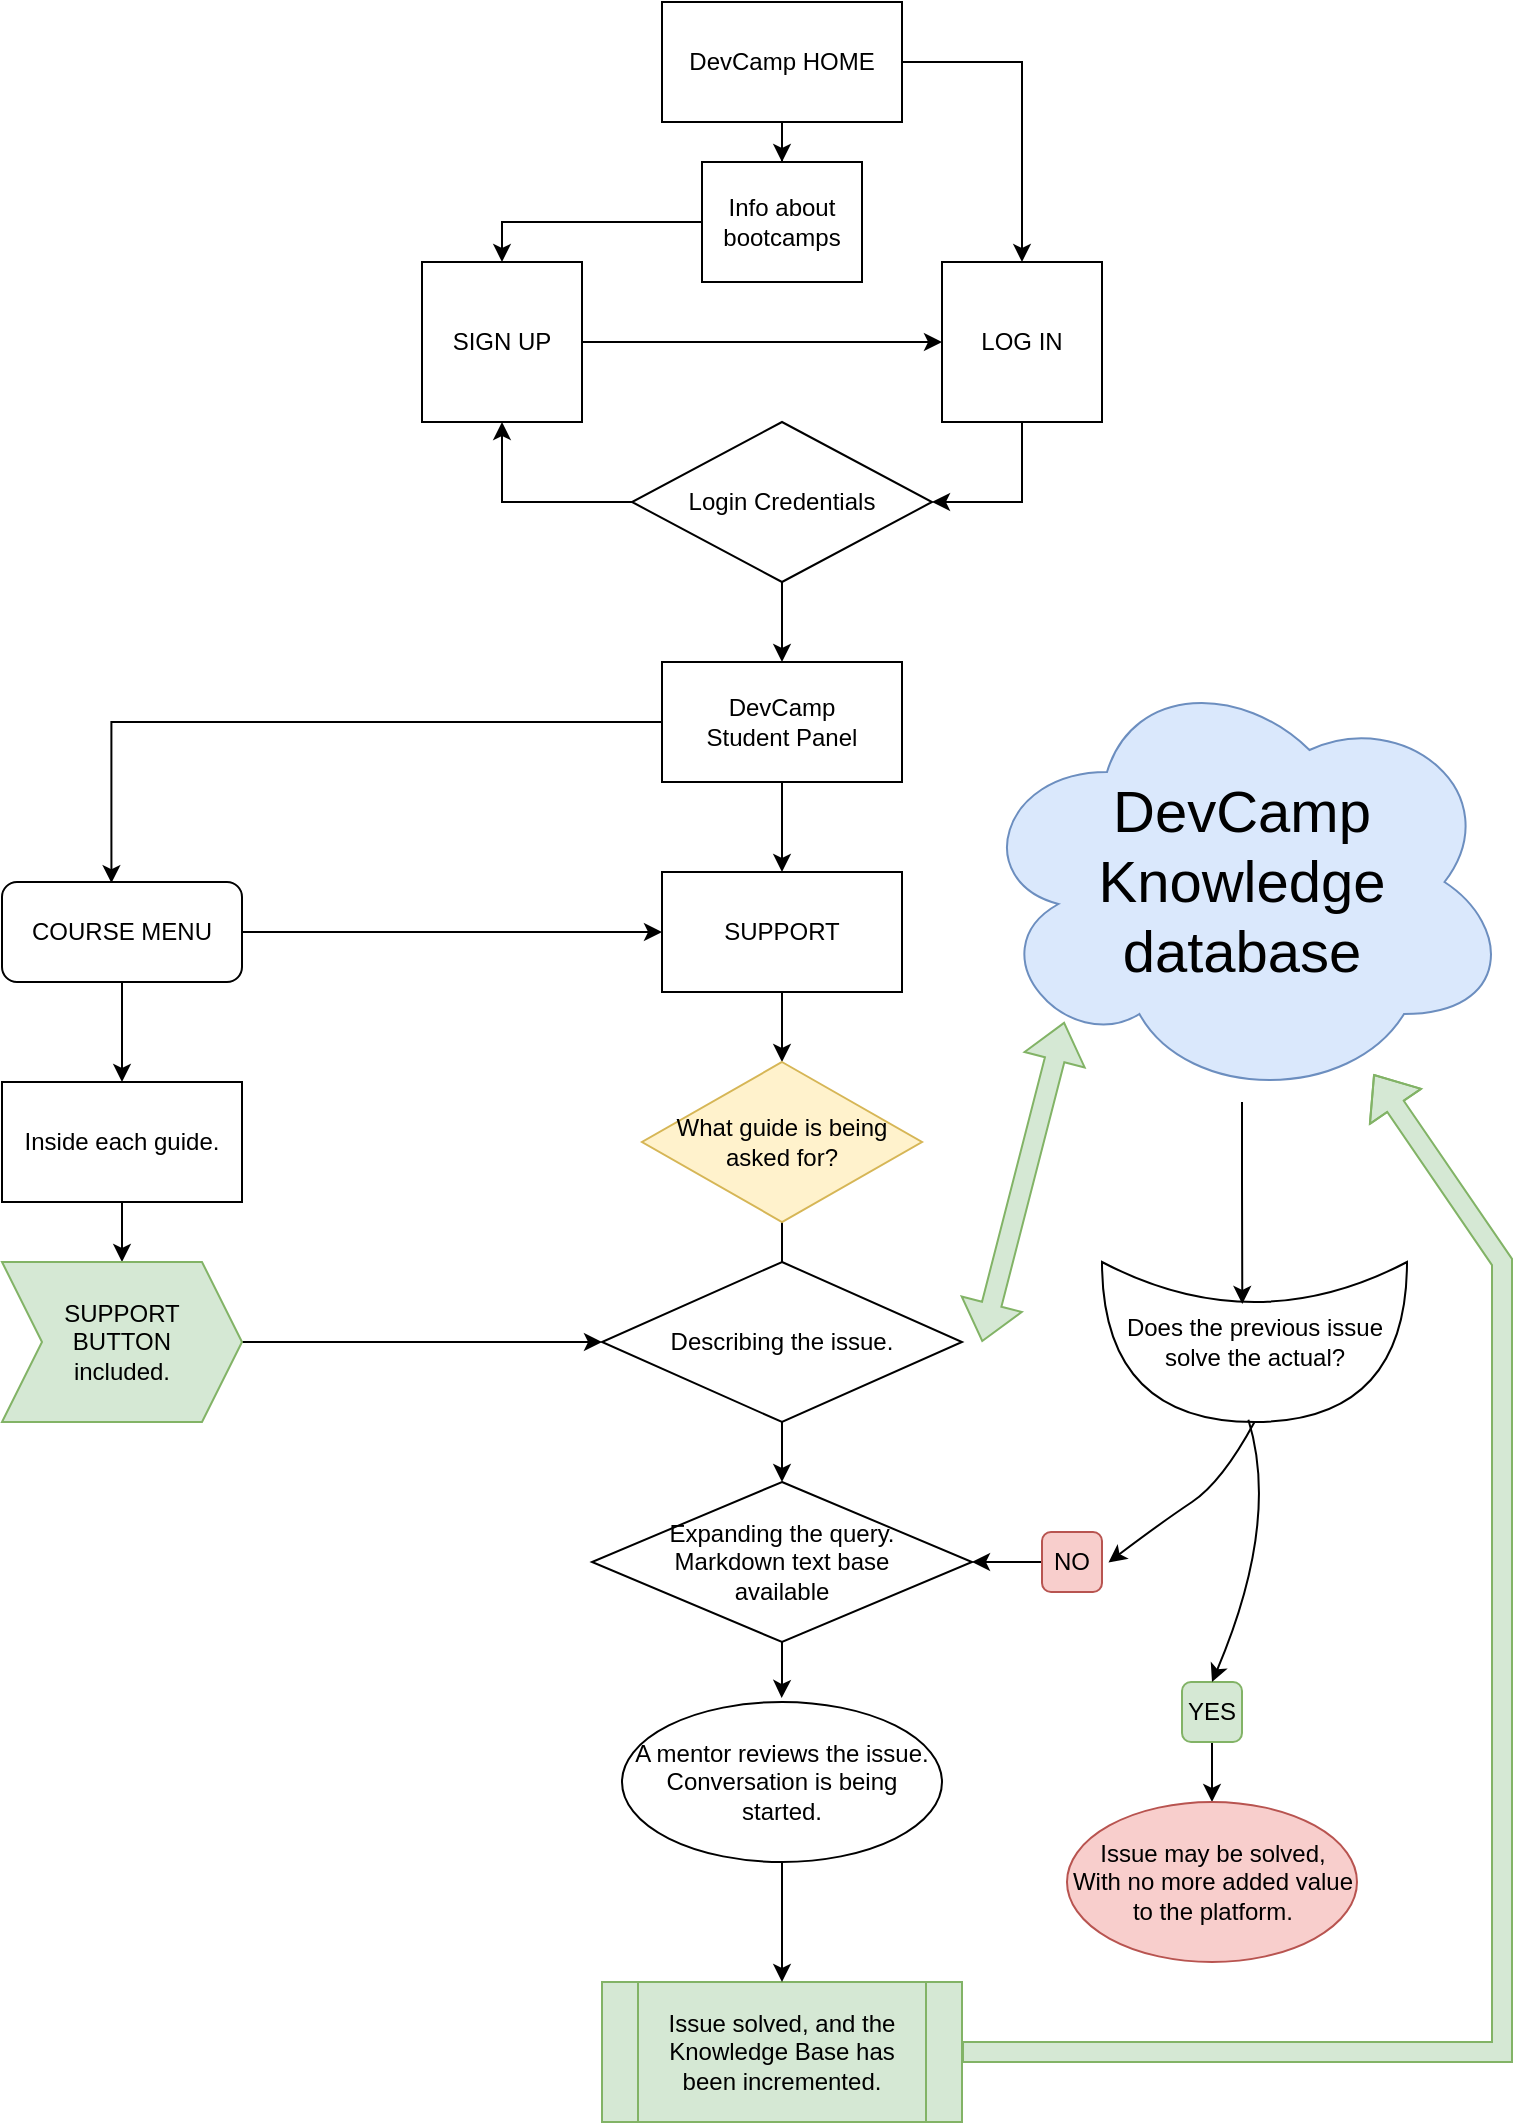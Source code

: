 <mxfile version="26.0.10">
  <diagram name="Page-1" id="NHwyPLsdt4Yi8a2vpx8V">
    <mxGraphModel dx="767" dy="418" grid="1" gridSize="10" guides="1" tooltips="1" connect="1" arrows="1" fold="1" page="1" pageScale="1" pageWidth="850" pageHeight="1100" math="0" shadow="0">
      <root>
        <mxCell id="0" />
        <mxCell id="1" parent="0" />
        <mxCell id="g05ml1coIvOVpddrquhV-22" style="edgeStyle=orthogonalEdgeStyle;rounded=0;orthogonalLoop=1;jettySize=auto;html=1;entryX=0.5;entryY=0;entryDx=0;entryDy=0;" edge="1" parent="1" source="g05ml1coIvOVpddrquhV-8" target="g05ml1coIvOVpddrquhV-19">
          <mxGeometry relative="1" as="geometry" />
        </mxCell>
        <mxCell id="g05ml1coIvOVpddrquhV-24" style="edgeStyle=orthogonalEdgeStyle;rounded=0;orthogonalLoop=1;jettySize=auto;html=1;entryX=0.5;entryY=0;entryDx=0;entryDy=0;" edge="1" parent="1" source="g05ml1coIvOVpddrquhV-8" target="g05ml1coIvOVpddrquhV-10">
          <mxGeometry relative="1" as="geometry" />
        </mxCell>
        <mxCell id="g05ml1coIvOVpddrquhV-8" value="DevCamp HOME" style="rounded=0;whiteSpace=wrap;html=1;" vertex="1" parent="1">
          <mxGeometry x="360" y="30" width="120" height="60" as="geometry" />
        </mxCell>
        <mxCell id="g05ml1coIvOVpddrquhV-25" style="edgeStyle=orthogonalEdgeStyle;rounded=0;orthogonalLoop=1;jettySize=auto;html=1;entryX=0;entryY=0.5;entryDx=0;entryDy=0;" edge="1" parent="1" source="g05ml1coIvOVpddrquhV-9" target="g05ml1coIvOVpddrquhV-10">
          <mxGeometry relative="1" as="geometry">
            <mxPoint x="490" y="200" as="targetPoint" />
          </mxGeometry>
        </mxCell>
        <mxCell id="g05ml1coIvOVpddrquhV-9" value="SIGN UP" style="whiteSpace=wrap;html=1;aspect=fixed;" vertex="1" parent="1">
          <mxGeometry x="240" y="160" width="80" height="80" as="geometry" />
        </mxCell>
        <mxCell id="g05ml1coIvOVpddrquhV-16" style="edgeStyle=orthogonalEdgeStyle;rounded=0;orthogonalLoop=1;jettySize=auto;html=1;exitX=0.5;exitY=1;exitDx=0;exitDy=0;entryX=1;entryY=0.5;entryDx=0;entryDy=0;" edge="1" parent="1" source="g05ml1coIvOVpddrquhV-10" target="g05ml1coIvOVpddrquhV-11">
          <mxGeometry relative="1" as="geometry" />
        </mxCell>
        <mxCell id="g05ml1coIvOVpddrquhV-10" value="LOG IN" style="whiteSpace=wrap;html=1;aspect=fixed;" vertex="1" parent="1">
          <mxGeometry x="500" y="160" width="80" height="80" as="geometry" />
        </mxCell>
        <mxCell id="g05ml1coIvOVpddrquhV-14" style="edgeStyle=orthogonalEdgeStyle;rounded=0;orthogonalLoop=1;jettySize=auto;html=1;exitX=0;exitY=0.5;exitDx=0;exitDy=0;entryX=0.5;entryY=1;entryDx=0;entryDy=0;" edge="1" parent="1" source="g05ml1coIvOVpddrquhV-11" target="g05ml1coIvOVpddrquhV-9">
          <mxGeometry relative="1" as="geometry" />
        </mxCell>
        <mxCell id="g05ml1coIvOVpddrquhV-15" style="edgeStyle=orthogonalEdgeStyle;rounded=0;orthogonalLoop=1;jettySize=auto;html=1;exitX=0.5;exitY=1;exitDx=0;exitDy=0;entryX=0.5;entryY=0;entryDx=0;entryDy=0;" edge="1" parent="1" source="g05ml1coIvOVpddrquhV-11" target="g05ml1coIvOVpddrquhV-13">
          <mxGeometry relative="1" as="geometry" />
        </mxCell>
        <mxCell id="g05ml1coIvOVpddrquhV-11" value="&lt;div&gt;Login Credentials&lt;/div&gt;" style="rhombus;whiteSpace=wrap;html=1;" vertex="1" parent="1">
          <mxGeometry x="345" y="240" width="150" height="80" as="geometry" />
        </mxCell>
        <mxCell id="g05ml1coIvOVpddrquhV-32" style="edgeStyle=orthogonalEdgeStyle;rounded=0;orthogonalLoop=1;jettySize=auto;html=1;entryX=0.5;entryY=0;entryDx=0;entryDy=0;" edge="1" parent="1" source="g05ml1coIvOVpddrquhV-13" target="g05ml1coIvOVpddrquhV-18">
          <mxGeometry relative="1" as="geometry" />
        </mxCell>
        <mxCell id="g05ml1coIvOVpddrquhV-13" value="DevCamp &lt;br&gt;Student Panel" style="rounded=0;whiteSpace=wrap;html=1;" vertex="1" parent="1">
          <mxGeometry x="360" y="360" width="120" height="60" as="geometry" />
        </mxCell>
        <mxCell id="g05ml1coIvOVpddrquhV-27" style="edgeStyle=orthogonalEdgeStyle;rounded=0;orthogonalLoop=1;jettySize=auto;html=1;" edge="1" parent="1" source="g05ml1coIvOVpddrquhV-17" target="g05ml1coIvOVpddrquhV-26">
          <mxGeometry relative="1" as="geometry" />
        </mxCell>
        <mxCell id="g05ml1coIvOVpddrquhV-126" style="edgeStyle=orthogonalEdgeStyle;rounded=0;orthogonalLoop=1;jettySize=auto;html=1;entryX=0;entryY=0.5;entryDx=0;entryDy=0;" edge="1" parent="1" source="g05ml1coIvOVpddrquhV-17" target="g05ml1coIvOVpddrquhV-18">
          <mxGeometry relative="1" as="geometry" />
        </mxCell>
        <mxCell id="g05ml1coIvOVpddrquhV-17" value="COURSE MENU" style="rounded=1;whiteSpace=wrap;html=1;" vertex="1" parent="1">
          <mxGeometry x="30" y="470" width="120" height="50" as="geometry" />
        </mxCell>
        <mxCell id="g05ml1coIvOVpddrquhV-44" style="edgeStyle=orthogonalEdgeStyle;rounded=0;orthogonalLoop=1;jettySize=auto;html=1;entryX=0.5;entryY=0;entryDx=0;entryDy=0;" edge="1" parent="1" source="g05ml1coIvOVpddrquhV-18" target="g05ml1coIvOVpddrquhV-38">
          <mxGeometry relative="1" as="geometry" />
        </mxCell>
        <mxCell id="g05ml1coIvOVpddrquhV-18" value="SUPPORT" style="rounded=0;whiteSpace=wrap;html=1;" vertex="1" parent="1">
          <mxGeometry x="360" y="465" width="120" height="60" as="geometry" />
        </mxCell>
        <mxCell id="g05ml1coIvOVpddrquhV-20" style="edgeStyle=orthogonalEdgeStyle;rounded=0;orthogonalLoop=1;jettySize=auto;html=1;entryX=0.5;entryY=0;entryDx=0;entryDy=0;" edge="1" parent="1" source="g05ml1coIvOVpddrquhV-19" target="g05ml1coIvOVpddrquhV-9">
          <mxGeometry relative="1" as="geometry">
            <mxPoint x="170" y="130" as="targetPoint" />
          </mxGeometry>
        </mxCell>
        <mxCell id="g05ml1coIvOVpddrquhV-19" value="Info about bootcamps" style="rounded=0;whiteSpace=wrap;html=1;" vertex="1" parent="1">
          <mxGeometry x="380" y="110" width="80" height="60" as="geometry" />
        </mxCell>
        <mxCell id="g05ml1coIvOVpddrquhV-41" style="edgeStyle=orthogonalEdgeStyle;rounded=0;orthogonalLoop=1;jettySize=auto;html=1;" edge="1" parent="1" source="g05ml1coIvOVpddrquhV-26" target="g05ml1coIvOVpddrquhV-47">
          <mxGeometry relative="1" as="geometry">
            <mxPoint x="190" y="600" as="targetPoint" />
          </mxGeometry>
        </mxCell>
        <mxCell id="g05ml1coIvOVpddrquhV-26" value="Inside each guide." style="rounded=0;whiteSpace=wrap;html=1;" vertex="1" parent="1">
          <mxGeometry x="30" y="570" width="120" height="60" as="geometry" />
        </mxCell>
        <mxCell id="g05ml1coIvOVpddrquhV-31" style="edgeStyle=orthogonalEdgeStyle;rounded=0;orthogonalLoop=1;jettySize=auto;html=1;entryX=0.456;entryY=0.011;entryDx=0;entryDy=0;entryPerimeter=0;" edge="1" parent="1" source="g05ml1coIvOVpddrquhV-13" target="g05ml1coIvOVpddrquhV-17">
          <mxGeometry relative="1" as="geometry" />
        </mxCell>
        <mxCell id="g05ml1coIvOVpddrquhV-33" value="&lt;font style=&quot;font-size: 29px;&quot;&gt;DevCamp &lt;br&gt;Knowledge database&lt;/font&gt;" style="ellipse;shape=cloud;whiteSpace=wrap;html=1;fillColor=#dae8fc;strokeColor=#6c8ebf;" vertex="1" parent="1">
          <mxGeometry x="515" y="360" width="270" height="220" as="geometry" />
        </mxCell>
        <mxCell id="g05ml1coIvOVpddrquhV-46" style="edgeStyle=orthogonalEdgeStyle;rounded=0;orthogonalLoop=1;jettySize=auto;html=1;entryX=0.5;entryY=0;entryDx=0;entryDy=0;" edge="1" parent="1" source="g05ml1coIvOVpddrquhV-38">
          <mxGeometry relative="1" as="geometry">
            <mxPoint x="420" y="680" as="targetPoint" />
          </mxGeometry>
        </mxCell>
        <mxCell id="g05ml1coIvOVpddrquhV-38" value="&lt;div&gt;What guide is being&lt;/div&gt;&lt;div&gt;asked for?&lt;br&gt;&lt;/div&gt;" style="rhombus;whiteSpace=wrap;html=1;fillColor=#fff2cc;strokeColor=#d6b656;" vertex="1" parent="1">
          <mxGeometry x="350" y="560" width="140" height="80" as="geometry" />
        </mxCell>
        <mxCell id="g05ml1coIvOVpddrquhV-65" style="edgeStyle=orthogonalEdgeStyle;rounded=0;orthogonalLoop=1;jettySize=auto;html=1;entryX=0;entryY=0.5;entryDx=0;entryDy=0;" edge="1" parent="1" source="g05ml1coIvOVpddrquhV-47" target="g05ml1coIvOVpddrquhV-48">
          <mxGeometry relative="1" as="geometry" />
        </mxCell>
        <mxCell id="g05ml1coIvOVpddrquhV-47" value="SUPPORT&lt;br&gt;&lt;div&gt;BUTTON&lt;/div&gt;&lt;div&gt;included.&lt;br&gt;&lt;/div&gt;" style="shape=step;perimeter=stepPerimeter;whiteSpace=wrap;html=1;fixedSize=1;fillColor=#d5e8d4;strokeColor=#82b366;" vertex="1" parent="1">
          <mxGeometry x="30" y="660" width="120" height="80" as="geometry" />
        </mxCell>
        <mxCell id="g05ml1coIvOVpddrquhV-70" style="edgeStyle=orthogonalEdgeStyle;rounded=0;orthogonalLoop=1;jettySize=auto;html=1;entryX=0.5;entryY=0;entryDx=0;entryDy=0;" edge="1" parent="1" source="g05ml1coIvOVpddrquhV-48" target="g05ml1coIvOVpddrquhV-69">
          <mxGeometry relative="1" as="geometry" />
        </mxCell>
        <mxCell id="g05ml1coIvOVpddrquhV-48" value="Describing the issue." style="rhombus;whiteSpace=wrap;html=1;" vertex="1" parent="1">
          <mxGeometry x="330" y="660" width="180" height="80" as="geometry" />
        </mxCell>
        <mxCell id="g05ml1coIvOVpddrquhV-66" value="" style="shape=flexArrow;endArrow=classic;startArrow=classic;html=1;rounded=0;fillColor=#d5e8d4;strokeColor=#82b366;entryX=0.171;entryY=0.818;entryDx=0;entryDy=0;entryPerimeter=0;" edge="1" parent="1" target="g05ml1coIvOVpddrquhV-33">
          <mxGeometry width="100" height="100" relative="1" as="geometry">
            <mxPoint x="520" y="700" as="sourcePoint" />
            <mxPoint x="600" y="530" as="targetPoint" />
          </mxGeometry>
        </mxCell>
        <mxCell id="g05ml1coIvOVpddrquhV-69" value="Expanding the query.&lt;br&gt;Markdown text base &lt;br&gt;available" style="rhombus;whiteSpace=wrap;html=1;" vertex="1" parent="1">
          <mxGeometry x="325" y="770" width="190" height="80" as="geometry" />
        </mxCell>
        <mxCell id="g05ml1coIvOVpddrquhV-92" style="edgeStyle=orthogonalEdgeStyle;rounded=0;orthogonalLoop=1;jettySize=auto;html=1;" edge="1" parent="1" source="g05ml1coIvOVpddrquhV-74" target="g05ml1coIvOVpddrquhV-69">
          <mxGeometry relative="1" as="geometry" />
        </mxCell>
        <mxCell id="g05ml1coIvOVpddrquhV-74" value="NO" style="rounded=1;whiteSpace=wrap;html=1;fillColor=#f8cecc;strokeColor=#b85450;" vertex="1" parent="1">
          <mxGeometry x="550" y="795" width="30" height="30" as="geometry" />
        </mxCell>
        <mxCell id="g05ml1coIvOVpddrquhV-118" style="edgeStyle=orthogonalEdgeStyle;rounded=0;orthogonalLoop=1;jettySize=auto;html=1;entryX=0.5;entryY=0;entryDx=0;entryDy=0;" edge="1" parent="1" source="g05ml1coIvOVpddrquhV-76">
          <mxGeometry relative="1" as="geometry">
            <mxPoint x="635" y="930" as="targetPoint" />
          </mxGeometry>
        </mxCell>
        <mxCell id="g05ml1coIvOVpddrquhV-76" value="YES" style="rounded=1;whiteSpace=wrap;html=1;fillColor=#d5e8d4;strokeColor=#82b366;" vertex="1" parent="1">
          <mxGeometry x="620" y="870" width="30" height="30" as="geometry" />
        </mxCell>
        <mxCell id="g05ml1coIvOVpddrquhV-85" value="A mentor reviews the issue.&lt;br&gt;Conversation is being started." style="ellipse;whiteSpace=wrap;html=1;" vertex="1" parent="1">
          <mxGeometry x="340" y="880" width="160" height="80" as="geometry" />
        </mxCell>
        <mxCell id="g05ml1coIvOVpddrquhV-88" style="edgeStyle=orthogonalEdgeStyle;rounded=0;orthogonalLoop=1;jettySize=auto;html=1;entryX=0.499;entryY=-0.025;entryDx=0;entryDy=0;entryPerimeter=0;" edge="1" parent="1" source="g05ml1coIvOVpddrquhV-69" target="g05ml1coIvOVpddrquhV-85">
          <mxGeometry relative="1" as="geometry" />
        </mxCell>
        <mxCell id="g05ml1coIvOVpddrquhV-97" value="Does the previous issue solve the actual?" style="shape=xor;whiteSpace=wrap;html=1;direction=south;" vertex="1" parent="1">
          <mxGeometry x="580" y="660" width="152.5" height="80" as="geometry" />
        </mxCell>
        <mxCell id="g05ml1coIvOVpddrquhV-109" value="" style="curved=1;endArrow=classic;html=1;rounded=0;entryX=0.5;entryY=0;entryDx=0;entryDy=0;exitX=0.986;exitY=0.52;exitDx=0;exitDy=0;exitPerimeter=0;" edge="1" parent="1" source="g05ml1coIvOVpddrquhV-97" target="g05ml1coIvOVpddrquhV-76">
          <mxGeometry width="50" height="50" relative="1" as="geometry">
            <mxPoint x="560" y="830" as="sourcePoint" />
            <mxPoint x="610" y="780" as="targetPoint" />
            <Array as="points">
              <mxPoint x="669" y="790" />
            </Array>
          </mxGeometry>
        </mxCell>
        <mxCell id="g05ml1coIvOVpddrquhV-111" value="" style="curved=1;endArrow=classic;html=1;rounded=0;exitX=1;exitY=0.5;exitDx=0;exitDy=0;exitPerimeter=0;entryX=1.108;entryY=0.507;entryDx=0;entryDy=0;entryPerimeter=0;" edge="1" parent="1" source="g05ml1coIvOVpddrquhV-97" target="g05ml1coIvOVpddrquhV-74">
          <mxGeometry width="50" height="50" relative="1" as="geometry">
            <mxPoint x="530" y="760" as="sourcePoint" />
            <mxPoint x="630" y="820" as="targetPoint" />
            <Array as="points">
              <mxPoint x="640" y="770" />
              <mxPoint x="610" y="790" />
            </Array>
          </mxGeometry>
        </mxCell>
        <mxCell id="g05ml1coIvOVpddrquhV-117" value="&lt;div&gt;Issue solved, and the&lt;br&gt;&lt;/div&gt;&lt;div&gt;Knowledge Base has been incremented.&lt;br&gt;&lt;/div&gt;" style="shape=process;whiteSpace=wrap;html=1;backgroundOutline=1;fillColor=#d5e8d4;strokeColor=#82b366;" vertex="1" parent="1">
          <mxGeometry x="330" y="1020" width="180" height="70" as="geometry" />
        </mxCell>
        <mxCell id="g05ml1coIvOVpddrquhV-121" value="Issue may be solved, &lt;br&gt;With no more added value to the platform." style="ellipse;whiteSpace=wrap;html=1;fillColor=#f8cecc;strokeColor=#b85450;" vertex="1" parent="1">
          <mxGeometry x="562.5" y="930" width="145" height="80" as="geometry" />
        </mxCell>
        <mxCell id="g05ml1coIvOVpddrquhV-124" value="" style="endArrow=classic;html=1;rounded=0;entryX=0.5;entryY=0;entryDx=0;entryDy=0;exitX=0.5;exitY=1;exitDx=0;exitDy=0;" edge="1" parent="1" source="g05ml1coIvOVpddrquhV-85" target="g05ml1coIvOVpddrquhV-117">
          <mxGeometry width="50" height="50" relative="1" as="geometry">
            <mxPoint x="510" y="980" as="sourcePoint" />
            <mxPoint x="560" y="930" as="targetPoint" />
          </mxGeometry>
        </mxCell>
        <mxCell id="g05ml1coIvOVpddrquhV-127" value="" style="shape=flexArrow;endArrow=classic;html=1;rounded=0;exitX=1;exitY=0.5;exitDx=0;exitDy=0;fillColor=#d5e8d4;strokeColor=#82b366;" edge="1" parent="1" source="g05ml1coIvOVpddrquhV-117" target="g05ml1coIvOVpddrquhV-33">
          <mxGeometry width="50" height="50" relative="1" as="geometry">
            <mxPoint x="550" y="1090" as="sourcePoint" />
            <mxPoint x="780" y="540" as="targetPoint" />
            <Array as="points">
              <mxPoint x="780" y="1055" />
              <mxPoint x="780" y="660" />
            </Array>
          </mxGeometry>
        </mxCell>
        <mxCell id="g05ml1coIvOVpddrquhV-131" style="edgeStyle=orthogonalEdgeStyle;rounded=0;orthogonalLoop=1;jettySize=auto;html=1;entryX=0.262;entryY=0.54;entryDx=0;entryDy=0;entryPerimeter=0;" edge="1" parent="1" source="g05ml1coIvOVpddrquhV-33" target="g05ml1coIvOVpddrquhV-97">
          <mxGeometry relative="1" as="geometry" />
        </mxCell>
      </root>
    </mxGraphModel>
  </diagram>
</mxfile>
